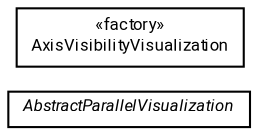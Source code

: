 #!/usr/local/bin/dot
#
# Class diagram 
# Generated by UMLGraph version R5_7_2-60-g0e99a6 (http://www.spinellis.gr/umlgraph/)
#

digraph G {
	graph [fontnames="svg"]
	edge [fontname="Roboto",fontsize=7,labelfontname="Roboto",labelfontsize=7,color="black"];
	node [fontname="Roboto",fontcolor="black",fontsize=8,shape=plaintext,margin=0,width=0,height=0];
	nodesep=0.15;
	ranksep=0.25;
	rankdir=LR;
	// de.lmu.ifi.dbs.elki.visualization.visualizers.parallel.AbstractParallelVisualization<NV>
	c1799735 [label=<<table title="de.lmu.ifi.dbs.elki.visualization.visualizers.parallel.AbstractParallelVisualization" border="0" cellborder="1" cellspacing="0" cellpadding="2" href="AbstractParallelVisualization.html" target="_parent">
		<tr><td><table border="0" cellspacing="0" cellpadding="1">
		<tr><td align="center" balign="center"> <font face="Roboto"><i>AbstractParallelVisualization</i></font> </td></tr>
		</table></td></tr>
		</table>>, URL="AbstractParallelVisualization.html"];
	// de.lmu.ifi.dbs.elki.visualization.visualizers.parallel.AxisVisibilityVisualization
	c1799745 [label=<<table title="de.lmu.ifi.dbs.elki.visualization.visualizers.parallel.AxisVisibilityVisualization" border="0" cellborder="1" cellspacing="0" cellpadding="2" href="AxisVisibilityVisualization.html" target="_parent">
		<tr><td><table border="0" cellspacing="0" cellpadding="1">
		<tr><td align="center" balign="center"> &#171;factory&#187; </td></tr>
		<tr><td align="center" balign="center"> <font face="Roboto">AxisVisibilityVisualization</font> </td></tr>
		</table></td></tr>
		</table>>, URL="AxisVisibilityVisualization.html"];
}

